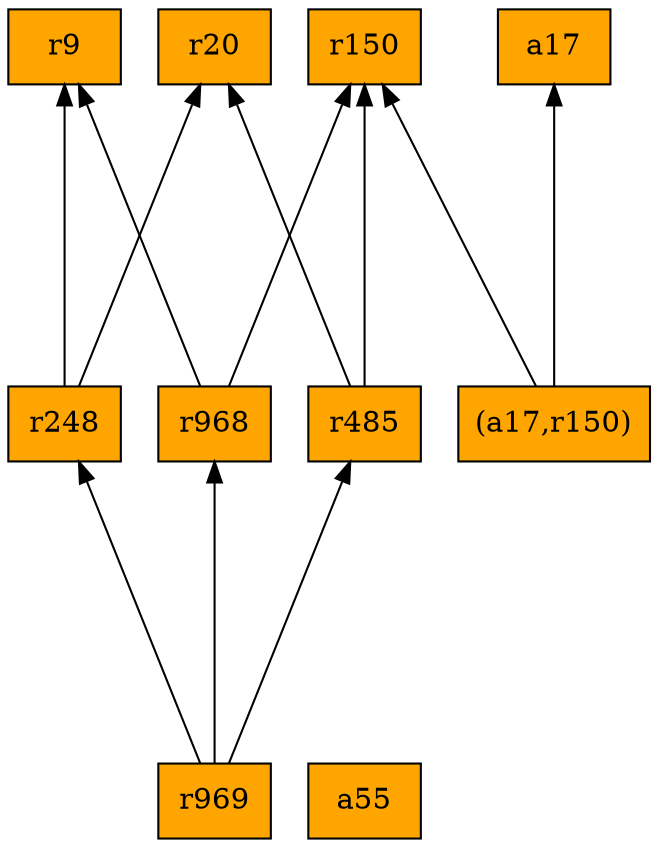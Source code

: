digraph G {
rankdir=BT;ranksep="2.0";
"r968" [shape=record,fillcolor=orange,style=filled,label="{r968}"];
"r485" [shape=record,fillcolor=orange,style=filled,label="{r485}"];
"r248" [shape=record,fillcolor=orange,style=filled,label="{r248}"];
"a55" [shape=record,fillcolor=orange,style=filled,label="{a55}"];
"a17" [shape=record,fillcolor=orange,style=filled,label="{a17}"];
"r20" [shape=record,fillcolor=orange,style=filled,label="{r20}"];
"r150" [shape=record,fillcolor=orange,style=filled,label="{r150}"];
"r9" [shape=record,fillcolor=orange,style=filled,label="{r9}"];
"r969" [shape=record,fillcolor=orange,style=filled,label="{r969}"];
"(a17,r150)" [shape=record,fillcolor=orange,style=filled,label="{(a17,r150)}"];
"r968" -> "r9"
"r968" -> "r150"
"r485" -> "r20"
"r485" -> "r150"
"r248" -> "r9"
"r248" -> "r20"
"r969" -> "r968"
"r969" -> "r485"
"r969" -> "r248"
"(a17,r150)" -> "r150"
"(a17,r150)" -> "a17"
}